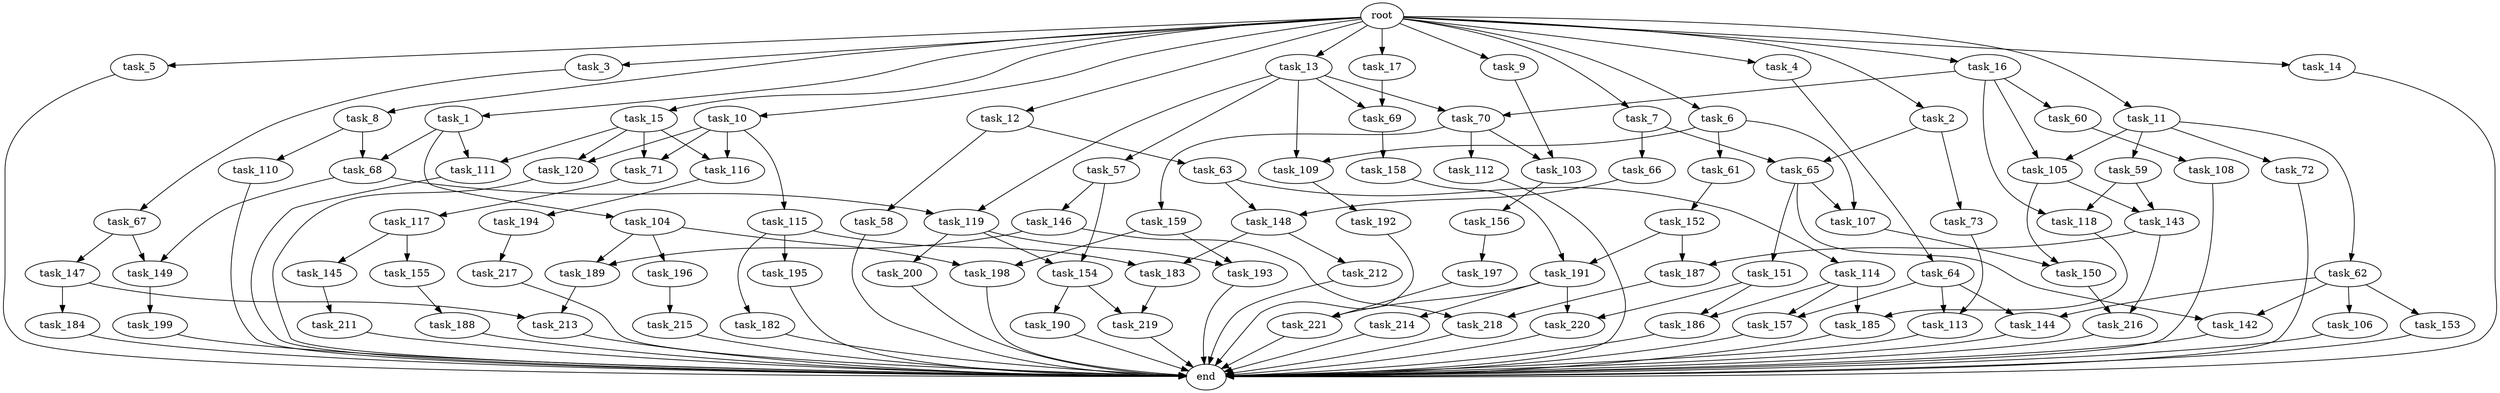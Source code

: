 digraph G {
  root [size="0.000000"];
  task_1 [size="10.240000"];
  task_2 [size="10.240000"];
  task_3 [size="10.240000"];
  task_4 [size="10.240000"];
  task_5 [size="10.240000"];
  task_6 [size="10.240000"];
  task_7 [size="10.240000"];
  task_8 [size="10.240000"];
  task_9 [size="10.240000"];
  task_10 [size="10.240000"];
  task_11 [size="10.240000"];
  task_12 [size="10.240000"];
  task_13 [size="10.240000"];
  task_14 [size="10.240000"];
  task_15 [size="10.240000"];
  task_16 [size="10.240000"];
  task_17 [size="10.240000"];
  task_57 [size="5497558138.880000"];
  task_58 [size="6957847019.520000"];
  task_59 [size="8589934592.000000"];
  task_60 [size="2147483648.000000"];
  task_61 [size="5497558138.880000"];
  task_62 [size="8589934592.000000"];
  task_63 [size="6957847019.520000"];
  task_64 [size="1374389534.720000"];
  task_65 [size="7730941132.800000"];
  task_66 [size="773094113.280000"];
  task_67 [size="1374389534.720000"];
  task_68 [size="6356551598.080000"];
  task_69 [size="6871947673.600000"];
  task_70 [size="7645041786.880000"];
  task_71 [size="10050223472.639999"];
  task_72 [size="8589934592.000000"];
  task_73 [size="6957847019.520000"];
  task_103 [size="5583457484.800000"];
  task_104 [size="4209067950.080000"];
  task_105 [size="10737418240.000000"];
  task_106 [size="8589934592.000000"];
  task_107 [size="12455405158.400000"];
  task_108 [size="3092376453.120000"];
  task_109 [size="10995116277.760000"];
  task_110 [size="2147483648.000000"];
  task_111 [size="11166914969.600000"];
  task_112 [size="1374389534.720000"];
  task_113 [size="8332236554.240000"];
  task_114 [size="4209067950.080000"];
  task_115 [size="3092376453.120000"];
  task_116 [size="10050223472.639999"];
  task_117 [size="773094113.280000"];
  task_118 [size="2491081031.680000"];
  task_119 [size="6270652252.160000"];
  task_120 [size="10050223472.639999"];
  task_142 [size="15547781611.520000"];
  task_143 [size="687194767.360000"];
  task_144 [size="15547781611.520000"];
  task_145 [size="773094113.280000"];
  task_146 [size="773094113.280000"];
  task_147 [size="773094113.280000"];
  task_148 [size="4982162063.360000"];
  task_149 [size="1546188226.560000"];
  task_150 [size="3435973836.800000"];
  task_151 [size="6957847019.520000"];
  task_152 [size="3092376453.120000"];
  task_153 [size="8589934592.000000"];
  task_154 [size="2920577761.280000"];
  task_155 [size="773094113.280000"];
  task_156 [size="343597383.680000"];
  task_157 [size="7301444403.200000"];
  task_158 [size="1374389534.720000"];
  task_159 [size="1374389534.720000"];
  task_182 [size="5497558138.880000"];
  task_183 [size="6871947673.600000"];
  task_184 [size="2147483648.000000"];
  task_185 [size="8933531975.680000"];
  task_186 [size="1116691496.960000"];
  task_187 [size="8418135900.160000"];
  task_188 [size="8589934592.000000"];
  task_189 [size="2147483648.000000"];
  task_190 [size="3092376453.120000"];
  task_191 [size="7301444403.200000"];
  task_192 [size="343597383.680000"];
  task_193 [size="5239860101.120000"];
  task_194 [size="3092376453.120000"];
  task_195 [size="5497558138.880000"];
  task_196 [size="1374389534.720000"];
  task_197 [size="2147483648.000000"];
  task_198 [size="4466765987.840000"];
  task_199 [size="773094113.280000"];
  task_200 [size="2147483648.000000"];
  task_211 [size="6957847019.520000"];
  task_212 [size="1374389534.720000"];
  task_213 [size="3521873182.720000"];
  task_214 [size="8589934592.000000"];
  task_215 [size="4209067950.080000"];
  task_216 [size="8418135900.160000"];
  task_217 [size="773094113.280000"];
  task_218 [size="2920577761.280000"];
  task_219 [size="3435973836.800000"];
  task_220 [size="9363028705.280001"];
  task_221 [size="9964324126.719999"];
  end [size="0.000000"];

  root -> task_1 [size="1.000000"];
  root -> task_2 [size="1.000000"];
  root -> task_3 [size="1.000000"];
  root -> task_4 [size="1.000000"];
  root -> task_5 [size="1.000000"];
  root -> task_6 [size="1.000000"];
  root -> task_7 [size="1.000000"];
  root -> task_8 [size="1.000000"];
  root -> task_9 [size="1.000000"];
  root -> task_10 [size="1.000000"];
  root -> task_11 [size="1.000000"];
  root -> task_12 [size="1.000000"];
  root -> task_13 [size="1.000000"];
  root -> task_14 [size="1.000000"];
  root -> task_15 [size="1.000000"];
  root -> task_16 [size="1.000000"];
  root -> task_17 [size="1.000000"];
  task_1 -> task_68 [size="411041792.000000"];
  task_1 -> task_104 [size="411041792.000000"];
  task_1 -> task_111 [size="411041792.000000"];
  task_2 -> task_65 [size="679477248.000000"];
  task_2 -> task_73 [size="679477248.000000"];
  task_3 -> task_67 [size="134217728.000000"];
  task_4 -> task_64 [size="134217728.000000"];
  task_5 -> end [size="1.000000"];
  task_6 -> task_61 [size="536870912.000000"];
  task_6 -> task_107 [size="536870912.000000"];
  task_6 -> task_109 [size="536870912.000000"];
  task_7 -> task_65 [size="75497472.000000"];
  task_7 -> task_66 [size="75497472.000000"];
  task_8 -> task_68 [size="209715200.000000"];
  task_8 -> task_110 [size="209715200.000000"];
  task_9 -> task_103 [size="411041792.000000"];
  task_10 -> task_71 [size="301989888.000000"];
  task_10 -> task_115 [size="301989888.000000"];
  task_10 -> task_116 [size="301989888.000000"];
  task_10 -> task_120 [size="301989888.000000"];
  task_11 -> task_59 [size="838860800.000000"];
  task_11 -> task_62 [size="838860800.000000"];
  task_11 -> task_72 [size="838860800.000000"];
  task_11 -> task_105 [size="838860800.000000"];
  task_12 -> task_58 [size="679477248.000000"];
  task_12 -> task_63 [size="679477248.000000"];
  task_13 -> task_57 [size="536870912.000000"];
  task_13 -> task_69 [size="536870912.000000"];
  task_13 -> task_70 [size="536870912.000000"];
  task_13 -> task_109 [size="536870912.000000"];
  task_13 -> task_119 [size="536870912.000000"];
  task_14 -> end [size="1.000000"];
  task_15 -> task_71 [size="679477248.000000"];
  task_15 -> task_111 [size="679477248.000000"];
  task_15 -> task_116 [size="679477248.000000"];
  task_15 -> task_120 [size="679477248.000000"];
  task_16 -> task_60 [size="209715200.000000"];
  task_16 -> task_70 [size="209715200.000000"];
  task_16 -> task_105 [size="209715200.000000"];
  task_16 -> task_118 [size="209715200.000000"];
  task_17 -> task_69 [size="134217728.000000"];
  task_57 -> task_146 [size="75497472.000000"];
  task_57 -> task_154 [size="75497472.000000"];
  task_58 -> end [size="1.000000"];
  task_59 -> task_118 [size="33554432.000000"];
  task_59 -> task_143 [size="33554432.000000"];
  task_60 -> task_108 [size="301989888.000000"];
  task_61 -> task_152 [size="301989888.000000"];
  task_62 -> task_106 [size="838860800.000000"];
  task_62 -> task_142 [size="838860800.000000"];
  task_62 -> task_144 [size="838860800.000000"];
  task_62 -> task_153 [size="838860800.000000"];
  task_63 -> task_114 [size="411041792.000000"];
  task_63 -> task_148 [size="411041792.000000"];
  task_64 -> task_113 [size="679477248.000000"];
  task_64 -> task_144 [size="679477248.000000"];
  task_64 -> task_157 [size="679477248.000000"];
  task_65 -> task_107 [size="679477248.000000"];
  task_65 -> task_142 [size="679477248.000000"];
  task_65 -> task_151 [size="679477248.000000"];
  task_66 -> task_148 [size="75497472.000000"];
  task_67 -> task_147 [size="75497472.000000"];
  task_67 -> task_149 [size="75497472.000000"];
  task_68 -> task_119 [size="75497472.000000"];
  task_68 -> task_149 [size="75497472.000000"];
  task_69 -> task_158 [size="134217728.000000"];
  task_70 -> task_103 [size="134217728.000000"];
  task_70 -> task_112 [size="134217728.000000"];
  task_70 -> task_159 [size="134217728.000000"];
  task_71 -> task_117 [size="75497472.000000"];
  task_72 -> end [size="1.000000"];
  task_73 -> task_113 [size="134217728.000000"];
  task_103 -> task_156 [size="33554432.000000"];
  task_104 -> task_189 [size="134217728.000000"];
  task_104 -> task_196 [size="134217728.000000"];
  task_104 -> task_198 [size="134217728.000000"];
  task_105 -> task_143 [size="33554432.000000"];
  task_105 -> task_150 [size="33554432.000000"];
  task_106 -> end [size="1.000000"];
  task_107 -> task_150 [size="301989888.000000"];
  task_108 -> end [size="1.000000"];
  task_109 -> task_192 [size="33554432.000000"];
  task_110 -> end [size="1.000000"];
  task_111 -> end [size="1.000000"];
  task_112 -> end [size="1.000000"];
  task_113 -> end [size="1.000000"];
  task_114 -> task_157 [size="33554432.000000"];
  task_114 -> task_185 [size="33554432.000000"];
  task_114 -> task_186 [size="33554432.000000"];
  task_115 -> task_182 [size="536870912.000000"];
  task_115 -> task_183 [size="536870912.000000"];
  task_115 -> task_195 [size="536870912.000000"];
  task_116 -> task_194 [size="301989888.000000"];
  task_117 -> task_145 [size="75497472.000000"];
  task_117 -> task_155 [size="75497472.000000"];
  task_118 -> task_185 [size="838860800.000000"];
  task_119 -> task_154 [size="209715200.000000"];
  task_119 -> task_193 [size="209715200.000000"];
  task_119 -> task_200 [size="209715200.000000"];
  task_120 -> end [size="1.000000"];
  task_142 -> end [size="1.000000"];
  task_143 -> task_187 [size="411041792.000000"];
  task_143 -> task_216 [size="411041792.000000"];
  task_144 -> end [size="1.000000"];
  task_145 -> task_211 [size="679477248.000000"];
  task_146 -> task_189 [size="75497472.000000"];
  task_146 -> task_218 [size="75497472.000000"];
  task_147 -> task_184 [size="209715200.000000"];
  task_147 -> task_213 [size="209715200.000000"];
  task_148 -> task_183 [size="134217728.000000"];
  task_148 -> task_212 [size="134217728.000000"];
  task_149 -> task_199 [size="75497472.000000"];
  task_150 -> task_216 [size="411041792.000000"];
  task_151 -> task_186 [size="75497472.000000"];
  task_151 -> task_220 [size="75497472.000000"];
  task_152 -> task_187 [size="411041792.000000"];
  task_152 -> task_191 [size="411041792.000000"];
  task_153 -> end [size="1.000000"];
  task_154 -> task_190 [size="301989888.000000"];
  task_154 -> task_219 [size="301989888.000000"];
  task_155 -> task_188 [size="838860800.000000"];
  task_156 -> task_197 [size="209715200.000000"];
  task_157 -> end [size="1.000000"];
  task_158 -> task_191 [size="301989888.000000"];
  task_159 -> task_193 [size="301989888.000000"];
  task_159 -> task_198 [size="301989888.000000"];
  task_182 -> end [size="1.000000"];
  task_183 -> task_219 [size="33554432.000000"];
  task_184 -> end [size="1.000000"];
  task_185 -> end [size="1.000000"];
  task_186 -> end [size="1.000000"];
  task_187 -> task_218 [size="209715200.000000"];
  task_188 -> end [size="1.000000"];
  task_189 -> task_213 [size="134217728.000000"];
  task_190 -> end [size="1.000000"];
  task_191 -> task_214 [size="838860800.000000"];
  task_191 -> task_220 [size="838860800.000000"];
  task_191 -> task_221 [size="838860800.000000"];
  task_192 -> end [size="1.000000"];
  task_193 -> end [size="1.000000"];
  task_194 -> task_217 [size="75497472.000000"];
  task_195 -> end [size="1.000000"];
  task_196 -> task_215 [size="411041792.000000"];
  task_197 -> task_221 [size="134217728.000000"];
  task_198 -> end [size="1.000000"];
  task_199 -> end [size="1.000000"];
  task_200 -> end [size="1.000000"];
  task_211 -> end [size="1.000000"];
  task_212 -> end [size="1.000000"];
  task_213 -> end [size="1.000000"];
  task_214 -> end [size="1.000000"];
  task_215 -> end [size="1.000000"];
  task_216 -> end [size="1.000000"];
  task_217 -> end [size="1.000000"];
  task_218 -> end [size="1.000000"];
  task_219 -> end [size="1.000000"];
  task_220 -> end [size="1.000000"];
  task_221 -> end [size="1.000000"];
}
